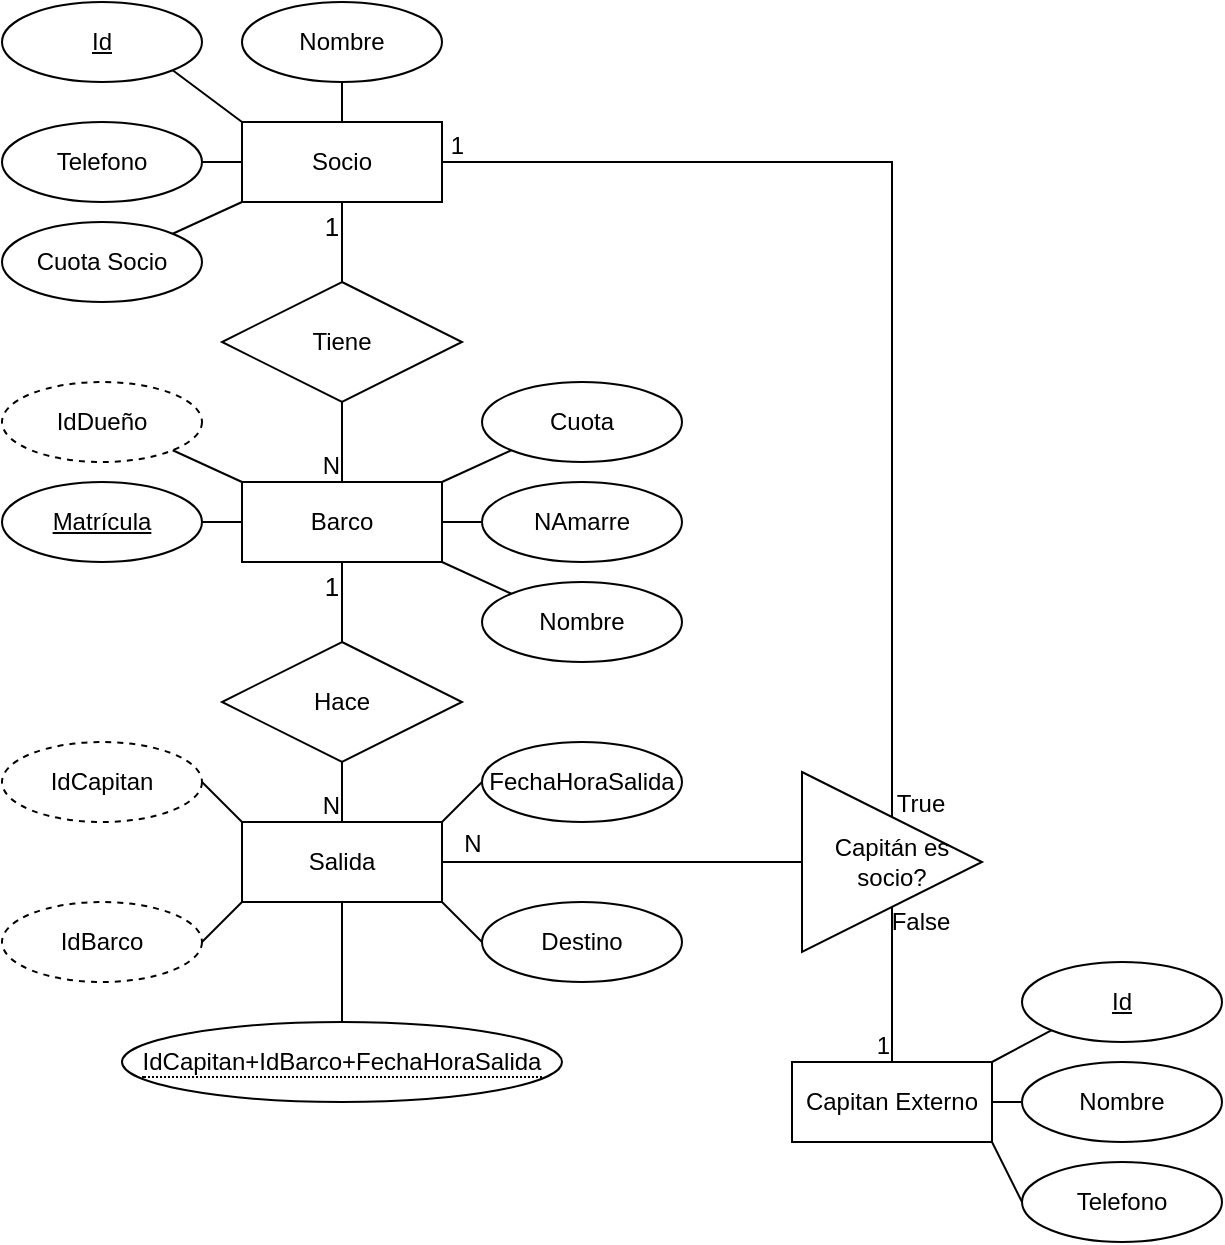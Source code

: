 <mxfile version="24.2.5" type="device">
  <diagram name="Page-1" id="c4acf3e9-155e-7222-9cf6-157b1a14988f">
    <mxGraphModel dx="1636" dy="981" grid="1" gridSize="10" guides="1" tooltips="1" connect="1" arrows="1" fold="1" page="1" pageScale="1" pageWidth="850" pageHeight="1100" background="none" math="0" shadow="0">
      <root>
        <mxCell id="0" />
        <mxCell id="1" parent="0" />
        <mxCell id="5_2LvWP8aWBhBdpa0Kzx-1" value="Socio" style="whiteSpace=wrap;html=1;align=center;" vertex="1" parent="1">
          <mxGeometry x="200" y="270" width="100" height="40" as="geometry" />
        </mxCell>
        <mxCell id="5_2LvWP8aWBhBdpa0Kzx-2" value="Barco" style="whiteSpace=wrap;html=1;align=center;" vertex="1" parent="1">
          <mxGeometry x="200" y="450" width="100" height="40" as="geometry" />
        </mxCell>
        <mxCell id="5_2LvWP8aWBhBdpa0Kzx-3" value="Nombre" style="ellipse;whiteSpace=wrap;html=1;align=center;" vertex="1" parent="1">
          <mxGeometry x="320" y="500" width="100" height="40" as="geometry" />
        </mxCell>
        <mxCell id="5_2LvWP8aWBhBdpa0Kzx-4" value="Matrícula" style="ellipse;whiteSpace=wrap;html=1;align=center;fontStyle=4;" vertex="1" parent="1">
          <mxGeometry x="80" y="450" width="100" height="40" as="geometry" />
        </mxCell>
        <mxCell id="5_2LvWP8aWBhBdpa0Kzx-5" value="NAmarre" style="ellipse;whiteSpace=wrap;html=1;align=center;" vertex="1" parent="1">
          <mxGeometry x="320" y="450" width="100" height="40" as="geometry" />
        </mxCell>
        <mxCell id="5_2LvWP8aWBhBdpa0Kzx-6" value="Cuota" style="ellipse;whiteSpace=wrap;html=1;align=center;" vertex="1" parent="1">
          <mxGeometry x="320" y="400" width="100" height="40" as="geometry" />
        </mxCell>
        <mxCell id="5_2LvWP8aWBhBdpa0Kzx-10" value="" style="endArrow=none;html=1;rounded=0;exitX=1;exitY=0;exitDx=0;exitDy=0;entryX=0;entryY=1;entryDx=0;entryDy=0;" edge="1" parent="1" source="5_2LvWP8aWBhBdpa0Kzx-2" target="5_2LvWP8aWBhBdpa0Kzx-6">
          <mxGeometry relative="1" as="geometry">
            <mxPoint x="460" y="470" as="sourcePoint" />
            <mxPoint x="620" y="470" as="targetPoint" />
          </mxGeometry>
        </mxCell>
        <mxCell id="5_2LvWP8aWBhBdpa0Kzx-11" value="" style="endArrow=none;html=1;rounded=0;exitX=1;exitY=0.5;exitDx=0;exitDy=0;entryX=0;entryY=0.5;entryDx=0;entryDy=0;" edge="1" parent="1" source="5_2LvWP8aWBhBdpa0Kzx-2" target="5_2LvWP8aWBhBdpa0Kzx-5">
          <mxGeometry relative="1" as="geometry">
            <mxPoint x="310" y="480" as="sourcePoint" />
            <mxPoint x="335" y="480" as="targetPoint" />
          </mxGeometry>
        </mxCell>
        <mxCell id="5_2LvWP8aWBhBdpa0Kzx-12" value="" style="endArrow=none;html=1;rounded=0;exitX=1;exitY=1;exitDx=0;exitDy=0;entryX=0;entryY=0;entryDx=0;entryDy=0;" edge="1" parent="1" source="5_2LvWP8aWBhBdpa0Kzx-2" target="5_2LvWP8aWBhBdpa0Kzx-3">
          <mxGeometry relative="1" as="geometry">
            <mxPoint x="260" y="500" as="sourcePoint" />
            <mxPoint x="260" y="540" as="targetPoint" />
          </mxGeometry>
        </mxCell>
        <mxCell id="5_2LvWP8aWBhBdpa0Kzx-13" value="" style="endArrow=none;html=1;rounded=0;exitX=0;exitY=0.5;exitDx=0;exitDy=0;entryX=1;entryY=0.5;entryDx=0;entryDy=0;" edge="1" parent="1" source="5_2LvWP8aWBhBdpa0Kzx-2" target="5_2LvWP8aWBhBdpa0Kzx-4">
          <mxGeometry relative="1" as="geometry">
            <mxPoint x="285" y="500" as="sourcePoint" />
            <mxPoint x="350" y="546" as="targetPoint" />
          </mxGeometry>
        </mxCell>
        <mxCell id="5_2LvWP8aWBhBdpa0Kzx-14" value="" style="endArrow=none;html=1;rounded=0;exitX=0.5;exitY=1;exitDx=0;exitDy=0;entryX=0.5;entryY=0;entryDx=0;entryDy=0;" edge="1" parent="1" source="5_2LvWP8aWBhBdpa0Kzx-1" target="5_2LvWP8aWBhBdpa0Kzx-2">
          <mxGeometry relative="1" as="geometry">
            <mxPoint x="200" y="390" as="sourcePoint" />
            <mxPoint x="360" y="390" as="targetPoint" />
          </mxGeometry>
        </mxCell>
        <mxCell id="5_2LvWP8aWBhBdpa0Kzx-15" value="N" style="resizable=0;html=1;whiteSpace=wrap;align=right;verticalAlign=bottom;" connectable="0" vertex="1" parent="5_2LvWP8aWBhBdpa0Kzx-14">
          <mxGeometry x="1" relative="1" as="geometry" />
        </mxCell>
        <mxCell id="5_2LvWP8aWBhBdpa0Kzx-16" value="&lt;font style=&quot;font-size: 13px;&quot;&gt;1&lt;/font&gt;" style="text;html=1;align=center;verticalAlign=middle;whiteSpace=wrap;rounded=0;" vertex="1" parent="1">
          <mxGeometry x="215" y="307" width="60" height="30" as="geometry" />
        </mxCell>
        <mxCell id="5_2LvWP8aWBhBdpa0Kzx-19" value="Tiene" style="shape=rhombus;perimeter=rhombusPerimeter;whiteSpace=wrap;html=1;align=center;" vertex="1" parent="1">
          <mxGeometry x="190" y="350" width="120" height="60" as="geometry" />
        </mxCell>
        <mxCell id="5_2LvWP8aWBhBdpa0Kzx-20" value="IdDueño" style="ellipse;whiteSpace=wrap;html=1;align=center;dashed=1;" vertex="1" parent="1">
          <mxGeometry x="80" y="400" width="100" height="40" as="geometry" />
        </mxCell>
        <mxCell id="5_2LvWP8aWBhBdpa0Kzx-21" value="" style="endArrow=none;html=1;rounded=0;exitX=1;exitY=1;exitDx=0;exitDy=0;entryX=0;entryY=0;entryDx=0;entryDy=0;" edge="1" parent="1" source="5_2LvWP8aWBhBdpa0Kzx-20" target="5_2LvWP8aWBhBdpa0Kzx-2">
          <mxGeometry relative="1" as="geometry">
            <mxPoint x="285" y="500" as="sourcePoint" />
            <mxPoint x="350" y="546" as="targetPoint" />
          </mxGeometry>
        </mxCell>
        <mxCell id="5_2LvWP8aWBhBdpa0Kzx-22" value="Salida" style="whiteSpace=wrap;html=1;align=center;" vertex="1" parent="1">
          <mxGeometry x="200" y="620" width="100" height="40" as="geometry" />
        </mxCell>
        <mxCell id="5_2LvWP8aWBhBdpa0Kzx-23" value="" style="endArrow=none;html=1;rounded=0;exitX=0.5;exitY=1;exitDx=0;exitDy=0;entryX=0.5;entryY=0;entryDx=0;entryDy=0;" edge="1" parent="1" source="5_2LvWP8aWBhBdpa0Kzx-2" target="5_2LvWP8aWBhBdpa0Kzx-22">
          <mxGeometry relative="1" as="geometry">
            <mxPoint x="460" y="470" as="sourcePoint" />
            <mxPoint x="620" y="470" as="targetPoint" />
          </mxGeometry>
        </mxCell>
        <mxCell id="5_2LvWP8aWBhBdpa0Kzx-24" value="N" style="resizable=0;html=1;whiteSpace=wrap;align=right;verticalAlign=bottom;" connectable="0" vertex="1" parent="5_2LvWP8aWBhBdpa0Kzx-23">
          <mxGeometry x="1" relative="1" as="geometry" />
        </mxCell>
        <mxCell id="5_2LvWP8aWBhBdpa0Kzx-25" value="&lt;font style=&quot;font-size: 13px;&quot;&gt;1&lt;/font&gt;" style="text;html=1;align=center;verticalAlign=middle;whiteSpace=wrap;rounded=0;" vertex="1" parent="1">
          <mxGeometry x="215" y="486" width="60" height="31" as="geometry" />
        </mxCell>
        <mxCell id="5_2LvWP8aWBhBdpa0Kzx-26" value="Hace" style="shape=rhombus;perimeter=rhombusPerimeter;whiteSpace=wrap;html=1;align=center;" vertex="1" parent="1">
          <mxGeometry x="190" y="530" width="120" height="60" as="geometry" />
        </mxCell>
        <mxCell id="5_2LvWP8aWBhBdpa0Kzx-27" value="FechaHoraSalida" style="ellipse;whiteSpace=wrap;html=1;align=center;" vertex="1" parent="1">
          <mxGeometry x="320" y="580" width="100" height="40" as="geometry" />
        </mxCell>
        <mxCell id="5_2LvWP8aWBhBdpa0Kzx-28" value="Destino" style="ellipse;whiteSpace=wrap;html=1;align=center;" vertex="1" parent="1">
          <mxGeometry x="320" y="660" width="100" height="40" as="geometry" />
        </mxCell>
        <mxCell id="5_2LvWP8aWBhBdpa0Kzx-29" value="IdCapitan" style="ellipse;whiteSpace=wrap;html=1;align=center;dashed=1;" vertex="1" parent="1">
          <mxGeometry x="80" y="580" width="100" height="40" as="geometry" />
        </mxCell>
        <mxCell id="5_2LvWP8aWBhBdpa0Kzx-30" value="" style="endArrow=none;html=1;rounded=0;exitX=1;exitY=0.5;exitDx=0;exitDy=0;entryX=0;entryY=0;entryDx=0;entryDy=0;" edge="1" parent="1" source="5_2LvWP8aWBhBdpa0Kzx-29" target="5_2LvWP8aWBhBdpa0Kzx-22">
          <mxGeometry relative="1" as="geometry">
            <mxPoint x="175" y="444" as="sourcePoint" />
            <mxPoint x="210" y="460" as="targetPoint" />
          </mxGeometry>
        </mxCell>
        <mxCell id="5_2LvWP8aWBhBdpa0Kzx-31" value="IdBarco" style="ellipse;whiteSpace=wrap;html=1;align=center;dashed=1;" vertex="1" parent="1">
          <mxGeometry x="80" y="660" width="100" height="40" as="geometry" />
        </mxCell>
        <mxCell id="5_2LvWP8aWBhBdpa0Kzx-33" value="" style="endArrow=none;html=1;rounded=0;exitX=1;exitY=0.5;exitDx=0;exitDy=0;entryX=0;entryY=1;entryDx=0;entryDy=0;" edge="1" parent="1" source="5_2LvWP8aWBhBdpa0Kzx-31" target="5_2LvWP8aWBhBdpa0Kzx-22">
          <mxGeometry relative="1" as="geometry">
            <mxPoint x="175" y="624" as="sourcePoint" />
            <mxPoint x="210" y="630" as="targetPoint" />
          </mxGeometry>
        </mxCell>
        <mxCell id="5_2LvWP8aWBhBdpa0Kzx-34" value="" style="endArrow=none;html=1;rounded=0;exitX=1;exitY=0;exitDx=0;exitDy=0;entryX=0;entryY=0.5;entryDx=0;entryDy=0;" edge="1" parent="1" source="5_2LvWP8aWBhBdpa0Kzx-22" target="5_2LvWP8aWBhBdpa0Kzx-27">
          <mxGeometry relative="1" as="geometry">
            <mxPoint x="310" y="460" as="sourcePoint" />
            <mxPoint x="345" y="444" as="targetPoint" />
          </mxGeometry>
        </mxCell>
        <mxCell id="5_2LvWP8aWBhBdpa0Kzx-35" value="" style="endArrow=none;html=1;rounded=0;exitX=1;exitY=1;exitDx=0;exitDy=0;entryX=0;entryY=0.5;entryDx=0;entryDy=0;" edge="1" parent="1" source="5_2LvWP8aWBhBdpa0Kzx-22" target="5_2LvWP8aWBhBdpa0Kzx-28">
          <mxGeometry relative="1" as="geometry">
            <mxPoint x="310" y="630" as="sourcePoint" />
            <mxPoint x="330" y="610" as="targetPoint" />
          </mxGeometry>
        </mxCell>
        <mxCell id="5_2LvWP8aWBhBdpa0Kzx-36" value="" style="endArrow=none;html=1;rounded=0;exitX=1;exitY=0.5;exitDx=0;exitDy=0;entryX=0;entryY=0.5;entryDx=0;entryDy=0;" edge="1" parent="1" source="5_2LvWP8aWBhBdpa0Kzx-22" target="5_2LvWP8aWBhBdpa0Kzx-37">
          <mxGeometry relative="1" as="geometry">
            <mxPoint x="310" y="670" as="sourcePoint" />
            <mxPoint x="480" y="640" as="targetPoint" />
          </mxGeometry>
        </mxCell>
        <mxCell id="5_2LvWP8aWBhBdpa0Kzx-37" value="Capitán es socio?" style="triangle;whiteSpace=wrap;html=1;" vertex="1" parent="1">
          <mxGeometry x="480" y="595" width="90" height="90" as="geometry" />
        </mxCell>
        <mxCell id="5_2LvWP8aWBhBdpa0Kzx-39" value="N" style="text;html=1;align=center;verticalAlign=middle;resizable=0;points=[];autosize=1;strokeColor=none;fillColor=none;" vertex="1" parent="1">
          <mxGeometry x="300" y="616" width="30" height="30" as="geometry" />
        </mxCell>
        <mxCell id="5_2LvWP8aWBhBdpa0Kzx-40" value="" style="endArrow=none;html=1;rounded=0;entryX=1;entryY=0.5;entryDx=0;entryDy=0;exitX=0.5;exitY=0;exitDx=0;exitDy=0;" edge="1" parent="1" source="5_2LvWP8aWBhBdpa0Kzx-37" target="5_2LvWP8aWBhBdpa0Kzx-1">
          <mxGeometry relative="1" as="geometry">
            <mxPoint x="460" y="620" as="sourcePoint" />
            <mxPoint x="620" y="620" as="targetPoint" />
            <Array as="points">
              <mxPoint x="525" y="290" />
            </Array>
          </mxGeometry>
        </mxCell>
        <mxCell id="5_2LvWP8aWBhBdpa0Kzx-41" value="1" style="resizable=0;html=1;whiteSpace=wrap;align=right;verticalAlign=bottom;" connectable="0" vertex="1" parent="5_2LvWP8aWBhBdpa0Kzx-40">
          <mxGeometry x="1" relative="1" as="geometry">
            <mxPoint x="12" as="offset" />
          </mxGeometry>
        </mxCell>
        <mxCell id="5_2LvWP8aWBhBdpa0Kzx-42" value="True" style="text;html=1;align=center;verticalAlign=middle;resizable=0;points=[];autosize=1;strokeColor=none;fillColor=none;" vertex="1" parent="1">
          <mxGeometry x="514" y="596" width="50" height="30" as="geometry" />
        </mxCell>
        <mxCell id="5_2LvWP8aWBhBdpa0Kzx-43" value="" style="endArrow=none;html=1;rounded=0;exitX=0.5;exitY=1;exitDx=0;exitDy=0;entryX=0.5;entryY=0;entryDx=0;entryDy=0;" edge="1" parent="1" source="5_2LvWP8aWBhBdpa0Kzx-37" target="5_2LvWP8aWBhBdpa0Kzx-45">
          <mxGeometry relative="1" as="geometry">
            <mxPoint x="460" y="620" as="sourcePoint" />
            <mxPoint x="525" y="730" as="targetPoint" />
          </mxGeometry>
        </mxCell>
        <mxCell id="5_2LvWP8aWBhBdpa0Kzx-44" value="1" style="resizable=0;html=1;whiteSpace=wrap;align=right;verticalAlign=bottom;" connectable="0" vertex="1" parent="5_2LvWP8aWBhBdpa0Kzx-43">
          <mxGeometry x="1" relative="1" as="geometry" />
        </mxCell>
        <mxCell id="5_2LvWP8aWBhBdpa0Kzx-45" value="Capitan Externo" style="whiteSpace=wrap;html=1;align=center;" vertex="1" parent="1">
          <mxGeometry x="475" y="740" width="100" height="40" as="geometry" />
        </mxCell>
        <mxCell id="5_2LvWP8aWBhBdpa0Kzx-46" value="Id" style="ellipse;whiteSpace=wrap;html=1;align=center;fontStyle=4;" vertex="1" parent="1">
          <mxGeometry x="80" y="210" width="100" height="40" as="geometry" />
        </mxCell>
        <mxCell id="5_2LvWP8aWBhBdpa0Kzx-47" value="" style="endArrow=none;html=1;rounded=0;exitX=1;exitY=1;exitDx=0;exitDy=0;entryX=0;entryY=0;entryDx=0;entryDy=0;" edge="1" parent="1" source="5_2LvWP8aWBhBdpa0Kzx-46" target="5_2LvWP8aWBhBdpa0Kzx-1">
          <mxGeometry relative="1" as="geometry">
            <mxPoint x="175" y="454" as="sourcePoint" />
            <mxPoint x="210" y="450" as="targetPoint" />
          </mxGeometry>
        </mxCell>
        <mxCell id="5_2LvWP8aWBhBdpa0Kzx-48" value="Nombre" style="ellipse;whiteSpace=wrap;html=1;align=center;" vertex="1" parent="1">
          <mxGeometry x="200" y="210" width="100" height="40" as="geometry" />
        </mxCell>
        <mxCell id="5_2LvWP8aWBhBdpa0Kzx-49" value="" style="endArrow=none;html=1;rounded=0;exitX=0.5;exitY=1;exitDx=0;exitDy=0;entryX=0.5;entryY=0;entryDx=0;entryDy=0;" edge="1" parent="1" source="5_2LvWP8aWBhBdpa0Kzx-48" target="5_2LvWP8aWBhBdpa0Kzx-1">
          <mxGeometry relative="1" as="geometry">
            <mxPoint x="175" y="254" as="sourcePoint" />
            <mxPoint x="210" y="280" as="targetPoint" />
          </mxGeometry>
        </mxCell>
        <mxCell id="5_2LvWP8aWBhBdpa0Kzx-50" value="Telefono" style="ellipse;whiteSpace=wrap;html=1;align=center;" vertex="1" parent="1">
          <mxGeometry x="80" y="270" width="100" height="40" as="geometry" />
        </mxCell>
        <mxCell id="5_2LvWP8aWBhBdpa0Kzx-51" value="" style="endArrow=none;html=1;rounded=0;exitX=1;exitY=0.5;exitDx=0;exitDy=0;entryX=0;entryY=0.5;entryDx=0;entryDy=0;" edge="1" parent="1" source="5_2LvWP8aWBhBdpa0Kzx-50" target="5_2LvWP8aWBhBdpa0Kzx-1">
          <mxGeometry relative="1" as="geometry">
            <mxPoint x="175" y="254" as="sourcePoint" />
            <mxPoint x="210" y="280" as="targetPoint" />
          </mxGeometry>
        </mxCell>
        <mxCell id="5_2LvWP8aWBhBdpa0Kzx-52" value="Cuota Socio" style="ellipse;whiteSpace=wrap;html=1;align=center;" vertex="1" parent="1">
          <mxGeometry x="80" y="320" width="100" height="40" as="geometry" />
        </mxCell>
        <mxCell id="5_2LvWP8aWBhBdpa0Kzx-53" value="" style="endArrow=none;html=1;rounded=0;exitX=1;exitY=0;exitDx=0;exitDy=0;entryX=0;entryY=1;entryDx=0;entryDy=0;" edge="1" parent="1" source="5_2LvWP8aWBhBdpa0Kzx-52" target="5_2LvWP8aWBhBdpa0Kzx-1">
          <mxGeometry relative="1" as="geometry">
            <mxPoint x="175" y="254" as="sourcePoint" />
            <mxPoint x="210" y="280" as="targetPoint" />
          </mxGeometry>
        </mxCell>
        <mxCell id="5_2LvWP8aWBhBdpa0Kzx-54" value="&lt;span style=&quot;border-bottom: 1px dotted&quot;&gt;IdCapitan+IdBarco+FechaHoraSalida&lt;/span&gt;" style="ellipse;whiteSpace=wrap;html=1;align=center;" vertex="1" parent="1">
          <mxGeometry x="140" y="720" width="220" height="40" as="geometry" />
        </mxCell>
        <mxCell id="5_2LvWP8aWBhBdpa0Kzx-55" value="" style="endArrow=none;html=1;rounded=0;exitX=0.5;exitY=1;exitDx=0;exitDy=0;entryX=0.5;entryY=0;entryDx=0;entryDy=0;" edge="1" parent="1" source="5_2LvWP8aWBhBdpa0Kzx-22" target="5_2LvWP8aWBhBdpa0Kzx-54">
          <mxGeometry relative="1" as="geometry">
            <mxPoint x="310" y="670" as="sourcePoint" />
            <mxPoint x="330" y="690" as="targetPoint" />
          </mxGeometry>
        </mxCell>
        <mxCell id="5_2LvWP8aWBhBdpa0Kzx-56" value="False" style="text;html=1;align=center;verticalAlign=middle;resizable=0;points=[];autosize=1;strokeColor=none;fillColor=none;" vertex="1" parent="1">
          <mxGeometry x="514" y="655" width="50" height="30" as="geometry" />
        </mxCell>
        <mxCell id="5_2LvWP8aWBhBdpa0Kzx-57" value="Id" style="ellipse;whiteSpace=wrap;html=1;align=center;fontStyle=4;" vertex="1" parent="1">
          <mxGeometry x="590" y="690" width="100" height="40" as="geometry" />
        </mxCell>
        <mxCell id="5_2LvWP8aWBhBdpa0Kzx-58" value="Nombre" style="ellipse;whiteSpace=wrap;html=1;align=center;" vertex="1" parent="1">
          <mxGeometry x="590" y="740" width="100" height="40" as="geometry" />
        </mxCell>
        <mxCell id="5_2LvWP8aWBhBdpa0Kzx-59" value="Telefono" style="ellipse;whiteSpace=wrap;html=1;align=center;" vertex="1" parent="1">
          <mxGeometry x="590" y="790" width="100" height="40" as="geometry" />
        </mxCell>
        <mxCell id="5_2LvWP8aWBhBdpa0Kzx-60" value="" style="endArrow=none;html=1;rounded=0;exitX=0;exitY=1;exitDx=0;exitDy=0;entryX=1;entryY=0;entryDx=0;entryDy=0;" edge="1" parent="1" source="5_2LvWP8aWBhBdpa0Kzx-57" target="5_2LvWP8aWBhBdpa0Kzx-45">
          <mxGeometry relative="1" as="geometry">
            <mxPoint x="175" y="244" as="sourcePoint" />
            <mxPoint x="210" y="270" as="targetPoint" />
          </mxGeometry>
        </mxCell>
        <mxCell id="5_2LvWP8aWBhBdpa0Kzx-61" value="" style="endArrow=none;html=1;rounded=0;exitX=0;exitY=0.5;exitDx=0;exitDy=0;entryX=1;entryY=0.5;entryDx=0;entryDy=0;" edge="1" parent="1" source="5_2LvWP8aWBhBdpa0Kzx-58" target="5_2LvWP8aWBhBdpa0Kzx-45">
          <mxGeometry relative="1" as="geometry">
            <mxPoint x="615" y="734" as="sourcePoint" />
            <mxPoint x="585" y="750" as="targetPoint" />
          </mxGeometry>
        </mxCell>
        <mxCell id="5_2LvWP8aWBhBdpa0Kzx-62" value="" style="endArrow=none;html=1;rounded=0;exitX=0;exitY=0.5;exitDx=0;exitDy=0;entryX=1;entryY=1;entryDx=0;entryDy=0;" edge="1" parent="1" source="5_2LvWP8aWBhBdpa0Kzx-59" target="5_2LvWP8aWBhBdpa0Kzx-45">
          <mxGeometry relative="1" as="geometry">
            <mxPoint x="600" y="770" as="sourcePoint" />
            <mxPoint x="585" y="770" as="targetPoint" />
          </mxGeometry>
        </mxCell>
      </root>
    </mxGraphModel>
  </diagram>
</mxfile>
